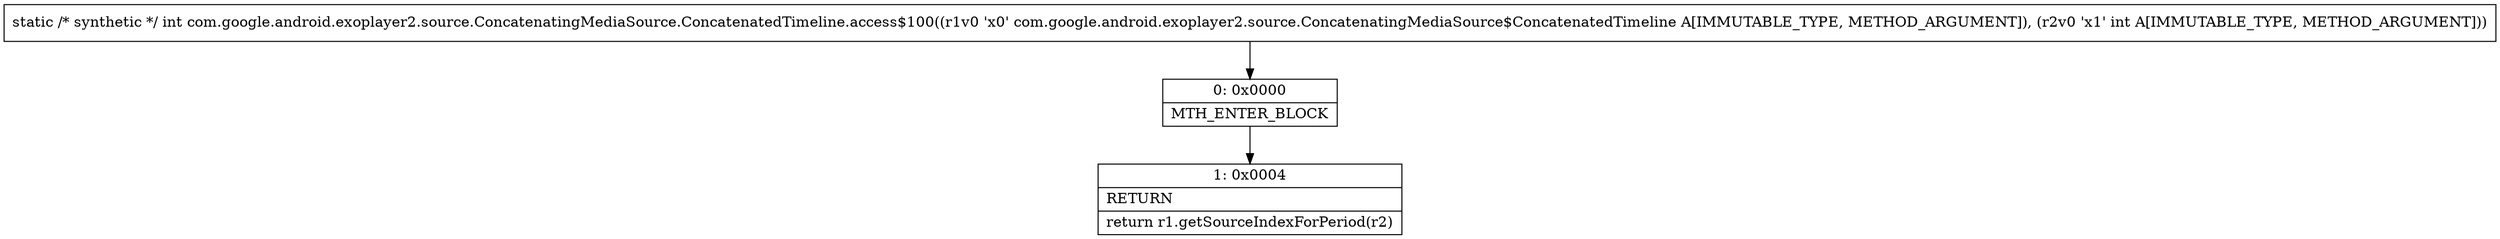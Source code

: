 digraph "CFG forcom.google.android.exoplayer2.source.ConcatenatingMediaSource.ConcatenatedTimeline.access$100(Lcom\/google\/android\/exoplayer2\/source\/ConcatenatingMediaSource$ConcatenatedTimeline;I)I" {
Node_0 [shape=record,label="{0\:\ 0x0000|MTH_ENTER_BLOCK\l}"];
Node_1 [shape=record,label="{1\:\ 0x0004|RETURN\l|return r1.getSourceIndexForPeriod(r2)\l}"];
MethodNode[shape=record,label="{static \/* synthetic *\/ int com.google.android.exoplayer2.source.ConcatenatingMediaSource.ConcatenatedTimeline.access$100((r1v0 'x0' com.google.android.exoplayer2.source.ConcatenatingMediaSource$ConcatenatedTimeline A[IMMUTABLE_TYPE, METHOD_ARGUMENT]), (r2v0 'x1' int A[IMMUTABLE_TYPE, METHOD_ARGUMENT])) }"];
MethodNode -> Node_0;
Node_0 -> Node_1;
}

